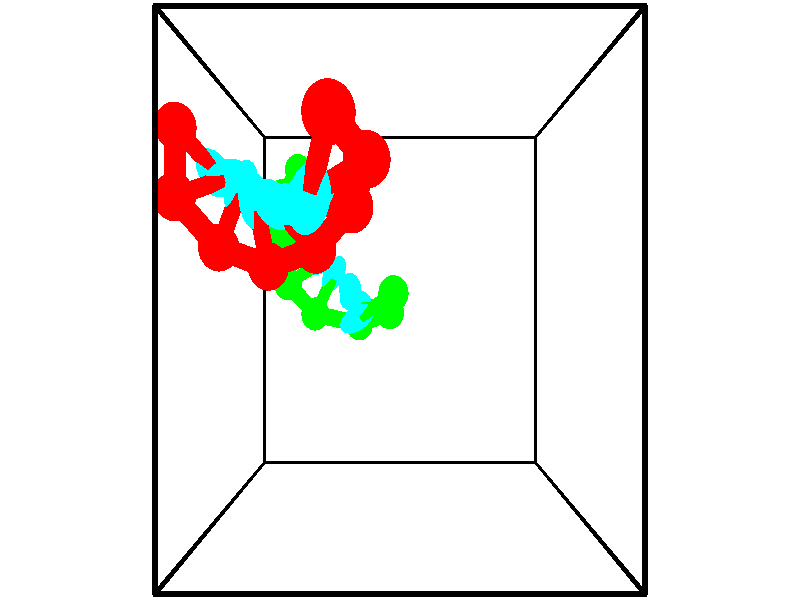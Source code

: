 // switches for output
#declare DRAW_BASES = 1; // possible values are 0, 1; only relevant for DNA ribbons
#declare DRAW_BASES_TYPE = 3; // possible values are 1, 2, 3; only relevant for DNA ribbons
#declare DRAW_FOG = 0; // set to 1 to enable fog

#include "colors.inc"

#include "transforms.inc"
background { rgb <1, 1, 1>}

#default {
   normal{
       ripples 0.25
       frequency 0.20
       turbulence 0.2
       lambda 5
   }
	finish {
		phong 0.1
		phong_size 40.
	}
}

// original window dimensions: 1024x640


// camera settings

camera {
	sky <-0, 1, 0>
	up <-0, 1, 0>
	right 1.6 * <1, 0, 0>
	location <2.5, 2.5, 11.1562>
	look_at <2.5, 2.5, 2.5>
	direction <0, 0, -8.6562>
	angle 67.0682
}


# declare cpy_camera_pos = <2.5, 2.5, 11.1562>;
# if (DRAW_FOG = 1)
fog {
	fog_type 2
	up vnormalize(cpy_camera_pos)
	color rgbt<1,1,1,0.3>
	distance 1e-5
	fog_alt 3e-3
	fog_offset 4
}
# end


// LIGHTS

# declare lum = 6;
global_settings {
	ambient_light rgb lum * <0.05, 0.05, 0.05>
	max_trace_level 15
}# declare cpy_direct_light_amount = 0.25;
light_source
{	1000 * <-1, -1, 1>,
	rgb lum * cpy_direct_light_amount
	parallel
}

light_source
{	1000 * <1, 1, -1>,
	rgb lum * cpy_direct_light_amount
	parallel
}

// strand 0

// nucleotide -1

// particle -1
sphere {
	<-0.334571, 4.329446, 3.528762> 0.250000
	pigment { color rgbt <1,0,0,0> }
	no_shadow
}
cylinder {
	<-0.138851, 4.106140, 3.260755>,  <-0.021419, 3.972157, 3.099950>, 0.100000
	pigment { color rgbt <1,0,0,0> }
	no_shadow
}
cylinder {
	<-0.138851, 4.106140, 3.260755>,  <-0.334571, 4.329446, 3.528762>, 0.100000
	pigment { color rgbt <1,0,0,0> }
	no_shadow
}

// particle -1
sphere {
	<-0.138851, 4.106140, 3.260755> 0.100000
	pigment { color rgbt <1,0,0,0> }
	no_shadow
}
sphere {
	0, 1
	scale<0.080000,0.200000,0.300000>
	matrix <0.697436, -0.210783, 0.684948,
		-0.523611, -0.802441, 0.286218,
		0.489301, -0.558265, -0.670019,
		0.007939, 3.938661, 3.059749>
	pigment { color rgbt <0,1,1,0> }
	no_shadow
}
cylinder {
	<-0.286660, 3.560092, 3.702375>,  <-0.334571, 4.329446, 3.528762>, 0.130000
	pigment { color rgbt <1,0,0,0> }
	no_shadow
}

// nucleotide -1

// particle -1
sphere {
	<-0.286660, 3.560092, 3.702375> 0.250000
	pigment { color rgbt <1,0,0,0> }
	no_shadow
}
cylinder {
	<0.019466, 3.707249, 3.491114>,  <0.203142, 3.795543, 3.364357>, 0.100000
	pigment { color rgbt <1,0,0,0> }
	no_shadow
}
cylinder {
	<0.019466, 3.707249, 3.491114>,  <-0.286660, 3.560092, 3.702375>, 0.100000
	pigment { color rgbt <1,0,0,0> }
	no_shadow
}

// particle -1
sphere {
	<0.019466, 3.707249, 3.491114> 0.100000
	pigment { color rgbt <1,0,0,0> }
	no_shadow
}
sphere {
	0, 1
	scale<0.080000,0.200000,0.300000>
	matrix <0.635925, -0.305391, 0.708756,
		0.099452, -0.878289, -0.467672,
		0.765316, 0.367892, -0.528154,
		0.249061, 3.817616, 3.332667>
	pigment { color rgbt <0,1,1,0> }
	no_shadow
}
cylinder {
	<0.209679, 3.050120, 3.522989>,  <-0.286660, 3.560092, 3.702375>, 0.130000
	pigment { color rgbt <1,0,0,0> }
	no_shadow
}

// nucleotide -1

// particle -1
sphere {
	<0.209679, 3.050120, 3.522989> 0.250000
	pigment { color rgbt <1,0,0,0> }
	no_shadow
}
cylinder {
	<0.383404, 3.405380, 3.583072>,  <0.487639, 3.618536, 3.619122>, 0.100000
	pigment { color rgbt <1,0,0,0> }
	no_shadow
}
cylinder {
	<0.383404, 3.405380, 3.583072>,  <0.209679, 3.050120, 3.522989>, 0.100000
	pigment { color rgbt <1,0,0,0> }
	no_shadow
}

// particle -1
sphere {
	<0.383404, 3.405380, 3.583072> 0.100000
	pigment { color rgbt <1,0,0,0> }
	no_shadow
}
sphere {
	0, 1
	scale<0.080000,0.200000,0.300000>
	matrix <0.579317, -0.403107, 0.708447,
		0.689756, -0.220670, -0.689595,
		0.434313, 0.888150, 0.150207,
		0.513698, 3.671825, 3.628134>
	pigment { color rgbt <0,1,1,0> }
	no_shadow
}
cylinder {
	<0.866434, 2.846282, 3.656435>,  <0.209679, 3.050120, 3.522989>, 0.130000
	pigment { color rgbt <1,0,0,0> }
	no_shadow
}

// nucleotide -1

// particle -1
sphere {
	<0.866434, 2.846282, 3.656435> 0.250000
	pigment { color rgbt <1,0,0,0> }
	no_shadow
}
cylinder {
	<0.814754, 3.204277, 3.827224>,  <0.783747, 3.419074, 3.929697>, 0.100000
	pigment { color rgbt <1,0,0,0> }
	no_shadow
}
cylinder {
	<0.814754, 3.204277, 3.827224>,  <0.866434, 2.846282, 3.656435>, 0.100000
	pigment { color rgbt <1,0,0,0> }
	no_shadow
}

// particle -1
sphere {
	<0.814754, 3.204277, 3.827224> 0.100000
	pigment { color rgbt <1,0,0,0> }
	no_shadow
}
sphere {
	0, 1
	scale<0.080000,0.200000,0.300000>
	matrix <0.558864, -0.289963, 0.776912,
		0.819133, 0.338995, -0.462713,
		-0.129200, 0.894988, 0.426971,
		0.775995, 3.472774, 3.955315>
	pigment { color rgbt <0,1,1,0> }
	no_shadow
}
cylinder {
	<1.478218, 3.014897, 3.844182>,  <0.866434, 2.846282, 3.656435>, 0.130000
	pigment { color rgbt <1,0,0,0> }
	no_shadow
}

// nucleotide -1

// particle -1
sphere {
	<1.478218, 3.014897, 3.844182> 0.250000
	pigment { color rgbt <1,0,0,0> }
	no_shadow
}
cylinder {
	<1.242317, 3.239231, 4.076615>,  <1.100777, 3.373832, 4.216075>, 0.100000
	pigment { color rgbt <1,0,0,0> }
	no_shadow
}
cylinder {
	<1.242317, 3.239231, 4.076615>,  <1.478218, 3.014897, 3.844182>, 0.100000
	pigment { color rgbt <1,0,0,0> }
	no_shadow
}

// particle -1
sphere {
	<1.242317, 3.239231, 4.076615> 0.100000
	pigment { color rgbt <1,0,0,0> }
	no_shadow
}
sphere {
	0, 1
	scale<0.080000,0.200000,0.300000>
	matrix <0.547354, -0.251470, 0.798227,
		0.593799, 0.788814, -0.158671,
		-0.589751, 0.560835, 0.581083,
		1.065392, 3.407482, 4.250940>
	pigment { color rgbt <0,1,1,0> }
	no_shadow
}
cylinder {
	<1.945669, 3.385538, 4.250685>,  <1.478218, 3.014897, 3.844182>, 0.130000
	pigment { color rgbt <1,0,0,0> }
	no_shadow
}

// nucleotide -1

// particle -1
sphere {
	<1.945669, 3.385538, 4.250685> 0.250000
	pigment { color rgbt <1,0,0,0> }
	no_shadow
}
cylinder {
	<1.586617, 3.378098, 4.426827>,  <1.371185, 3.373633, 4.532513>, 0.100000
	pigment { color rgbt <1,0,0,0> }
	no_shadow
}
cylinder {
	<1.586617, 3.378098, 4.426827>,  <1.945669, 3.385538, 4.250685>, 0.100000
	pigment { color rgbt <1,0,0,0> }
	no_shadow
}

// particle -1
sphere {
	<1.586617, 3.378098, 4.426827> 0.100000
	pigment { color rgbt <1,0,0,0> }
	no_shadow
}
sphere {
	0, 1
	scale<0.080000,0.200000,0.300000>
	matrix <0.415509, -0.368963, 0.831396,
		0.147011, 0.929258, 0.338921,
		-0.897630, -0.018600, 0.440357,
		1.317327, 3.372517, 4.558935>
	pigment { color rgbt <0,1,1,0> }
	no_shadow
}
cylinder {
	<2.151941, 3.723806, 4.848404>,  <1.945669, 3.385538, 4.250685>, 0.130000
	pigment { color rgbt <1,0,0,0> }
	no_shadow
}

// nucleotide -1

// particle -1
sphere {
	<2.151941, 3.723806, 4.848404> 0.250000
	pigment { color rgbt <1,0,0,0> }
	no_shadow
}
cylinder {
	<1.806133, 3.532040, 4.908760>,  <1.598649, 3.416980, 4.944973>, 0.100000
	pigment { color rgbt <1,0,0,0> }
	no_shadow
}
cylinder {
	<1.806133, 3.532040, 4.908760>,  <2.151941, 3.723806, 4.848404>, 0.100000
	pigment { color rgbt <1,0,0,0> }
	no_shadow
}

// particle -1
sphere {
	<1.806133, 3.532040, 4.908760> 0.100000
	pigment { color rgbt <1,0,0,0> }
	no_shadow
}
sphere {
	0, 1
	scale<0.080000,0.200000,0.300000>
	matrix <0.272480, -0.194800, 0.942235,
		-0.422329, 0.855695, 0.299040,
		-0.864519, -0.479415, 0.150890,
		1.546777, 3.388215, 4.954027>
	pigment { color rgbt <0,1,1,0> }
	no_shadow
}
cylinder {
	<1.838278, 3.950625, 5.563775>,  <2.151941, 3.723806, 4.848404>, 0.130000
	pigment { color rgbt <1,0,0,0> }
	no_shadow
}

// nucleotide -1

// particle -1
sphere {
	<1.838278, 3.950625, 5.563775> 0.250000
	pigment { color rgbt <1,0,0,0> }
	no_shadow
}
cylinder {
	<1.718918, 3.582600, 5.462234>,  <1.647302, 3.361784, 5.401310>, 0.100000
	pigment { color rgbt <1,0,0,0> }
	no_shadow
}
cylinder {
	<1.718918, 3.582600, 5.462234>,  <1.838278, 3.950625, 5.563775>, 0.100000
	pigment { color rgbt <1,0,0,0> }
	no_shadow
}

// particle -1
sphere {
	<1.718918, 3.582600, 5.462234> 0.100000
	pigment { color rgbt <1,0,0,0> }
	no_shadow
}
sphere {
	0, 1
	scale<0.080000,0.200000,0.300000>
	matrix <0.023037, -0.272834, 0.961785,
		-0.954162, 0.281150, 0.102609,
		-0.298401, -0.920063, -0.253851,
		1.629397, 3.306581, 5.386079>
	pigment { color rgbt <0,1,1,0> }
	no_shadow
}
// strand 1

// nucleotide -1

// particle -1
sphere {
	<2.391391, 2.592964, 1.158203> 0.250000
	pigment { color rgbt <0,1,0,0> }
	no_shadow
}
cylinder {
	<2.045311, 2.392502, 1.151599>,  <1.837663, 2.272225, 1.147636>, 0.100000
	pigment { color rgbt <0,1,0,0> }
	no_shadow
}
cylinder {
	<2.045311, 2.392502, 1.151599>,  <2.391391, 2.592964, 1.158203>, 0.100000
	pigment { color rgbt <0,1,0,0> }
	no_shadow
}

// particle -1
sphere {
	<2.045311, 2.392502, 1.151599> 0.100000
	pigment { color rgbt <0,1,0,0> }
	no_shadow
}
sphere {
	0, 1
	scale<0.080000,0.200000,0.300000>
	matrix <-0.281627, 0.512919, -0.810925,
		0.414866, -0.696964, -0.584917,
		-0.865201, -0.501154, -0.016509,
		1.785751, 2.242155, 1.146646>
	pigment { color rgbt <0,1,1,0> }
	no_shadow
}
cylinder {
	<2.321425, 2.318045, 0.485391>,  <2.391391, 2.592964, 1.158203>, 0.130000
	pigment { color rgbt <0,1,0,0> }
	no_shadow
}

// nucleotide -1

// particle -1
sphere {
	<2.321425, 2.318045, 0.485391> 0.250000
	pigment { color rgbt <0,1,0,0> }
	no_shadow
}
cylinder {
	<1.993729, 2.412401, 0.694465>,  <1.797111, 2.469015, 0.819909>, 0.100000
	pigment { color rgbt <0,1,0,0> }
	no_shadow
}
cylinder {
	<1.993729, 2.412401, 0.694465>,  <2.321425, 2.318045, 0.485391>, 0.100000
	pigment { color rgbt <0,1,0,0> }
	no_shadow
}

// particle -1
sphere {
	<1.993729, 2.412401, 0.694465> 0.100000
	pigment { color rgbt <0,1,0,0> }
	no_shadow
}
sphere {
	0, 1
	scale<0.080000,0.200000,0.300000>
	matrix <-0.267692, 0.648754, -0.712362,
		-0.507133, -0.723515, -0.468340,
		-0.819242, 0.235891, 0.522684,
		1.747956, 2.483169, 0.851270>
	pigment { color rgbt <0,1,1,0> }
	no_shadow
}
cylinder {
	<1.753889, 2.131138, 0.068228>,  <2.321425, 2.318045, 0.485391>, 0.130000
	pigment { color rgbt <0,1,0,0> }
	no_shadow
}

// nucleotide -1

// particle -1
sphere {
	<1.753889, 2.131138, 0.068228> 0.250000
	pigment { color rgbt <0,1,0,0> }
	no_shadow
}
cylinder {
	<1.679649, 2.428228, 0.325572>,  <1.635105, 2.606483, 0.479978>, 0.100000
	pigment { color rgbt <0,1,0,0> }
	no_shadow
}
cylinder {
	<1.679649, 2.428228, 0.325572>,  <1.753889, 2.131138, 0.068228>, 0.100000
	pigment { color rgbt <0,1,0,0> }
	no_shadow
}

// particle -1
sphere {
	<1.679649, 2.428228, 0.325572> 0.100000
	pigment { color rgbt <0,1,0,0> }
	no_shadow
}
sphere {
	0, 1
	scale<0.080000,0.200000,0.300000>
	matrix <-0.418807, 0.532497, -0.735560,
		-0.888906, -0.405963, 0.212227,
		-0.185600, 0.742726, 0.643359,
		1.623969, 2.651046, 0.518580>
	pigment { color rgbt <0,1,1,0> }
	no_shadow
}
cylinder {
	<0.965655, 2.288755, 0.219493>,  <1.753889, 2.131138, 0.068228>, 0.130000
	pigment { color rgbt <0,1,0,0> }
	no_shadow
}

// nucleotide -1

// particle -1
sphere {
	<0.965655, 2.288755, 0.219493> 0.250000
	pigment { color rgbt <0,1,0,0> }
	no_shadow
}
cylinder {
	<1.165604, 2.630665, 0.275335>,  <1.285573, 2.835811, 0.308841>, 0.100000
	pigment { color rgbt <0,1,0,0> }
	no_shadow
}
cylinder {
	<1.165604, 2.630665, 0.275335>,  <0.965655, 2.288755, 0.219493>, 0.100000
	pigment { color rgbt <0,1,0,0> }
	no_shadow
}

// particle -1
sphere {
	<1.165604, 2.630665, 0.275335> 0.100000
	pigment { color rgbt <0,1,0,0> }
	no_shadow
}
sphere {
	0, 1
	scale<0.080000,0.200000,0.300000>
	matrix <-0.504659, 0.418455, -0.755126,
		-0.703881, 0.307011, 0.640543,
		0.499871, 0.854774, 0.139607,
		1.315565, 2.887097, 0.317218>
	pigment { color rgbt <0,1,1,0> }
	no_shadow
}
cylinder {
	<0.458537, 2.748764, 0.172200>,  <0.965655, 2.288755, 0.219493>, 0.130000
	pigment { color rgbt <0,1,0,0> }
	no_shadow
}

// nucleotide -1

// particle -1
sphere {
	<0.458537, 2.748764, 0.172200> 0.250000
	pigment { color rgbt <0,1,0,0> }
	no_shadow
}
cylinder {
	<0.801270, 2.940580, 0.096430>,  <1.006909, 3.055670, 0.050969>, 0.100000
	pigment { color rgbt <0,1,0,0> }
	no_shadow
}
cylinder {
	<0.801270, 2.940580, 0.096430>,  <0.458537, 2.748764, 0.172200>, 0.100000
	pigment { color rgbt <0,1,0,0> }
	no_shadow
}

// particle -1
sphere {
	<0.801270, 2.940580, 0.096430> 0.100000
	pigment { color rgbt <0,1,0,0> }
	no_shadow
}
sphere {
	0, 1
	scale<0.080000,0.200000,0.300000>
	matrix <-0.462772, 0.553271, -0.692628,
		-0.227341, 0.681124, 0.695978,
		0.856830, 0.479542, -0.189424,
		1.058319, 3.084443, 0.039603>
	pigment { color rgbt <0,1,1,0> }
	no_shadow
}
cylinder {
	<0.248853, 3.401434, 0.254994>,  <0.458537, 2.748764, 0.172200>, 0.130000
	pigment { color rgbt <0,1,0,0> }
	no_shadow
}

// nucleotide -1

// particle -1
sphere {
	<0.248853, 3.401434, 0.254994> 0.250000
	pigment { color rgbt <0,1,0,0> }
	no_shadow
}
cylinder {
	<0.579834, 3.393169, 0.030532>,  <0.778422, 3.388211, -0.104146>, 0.100000
	pigment { color rgbt <0,1,0,0> }
	no_shadow
}
cylinder {
	<0.579834, 3.393169, 0.030532>,  <0.248853, 3.401434, 0.254994>, 0.100000
	pigment { color rgbt <0,1,0,0> }
	no_shadow
}

// particle -1
sphere {
	<0.579834, 3.393169, 0.030532> 0.100000
	pigment { color rgbt <0,1,0,0> }
	no_shadow
}
sphere {
	0, 1
	scale<0.080000,0.200000,0.300000>
	matrix <-0.446687, 0.581359, -0.680068,
		0.340285, 0.813385, 0.471818,
		0.827452, -0.020662, -0.561156,
		0.828070, 3.386971, -0.137815>
	pigment { color rgbt <0,1,1,0> }
	no_shadow
}
cylinder {
	<0.320442, 4.118019, -0.041545>,  <0.248853, 3.401434, 0.254994>, 0.130000
	pigment { color rgbt <0,1,0,0> }
	no_shadow
}

// nucleotide -1

// particle -1
sphere {
	<0.320442, 4.118019, -0.041545> 0.250000
	pigment { color rgbt <0,1,0,0> }
	no_shadow
}
cylinder {
	<0.562050, 3.883961, -0.257977>,  <0.707014, 3.743526, -0.387836>, 0.100000
	pigment { color rgbt <0,1,0,0> }
	no_shadow
}
cylinder {
	<0.562050, 3.883961, -0.257977>,  <0.320442, 4.118019, -0.041545>, 0.100000
	pigment { color rgbt <0,1,0,0> }
	no_shadow
}

// particle -1
sphere {
	<0.562050, 3.883961, -0.257977> 0.100000
	pigment { color rgbt <0,1,0,0> }
	no_shadow
}
sphere {
	0, 1
	scale<0.080000,0.200000,0.300000>
	matrix <-0.349178, 0.415987, -0.839660,
		0.716405, 0.696104, 0.046945,
		0.604019, -0.585144, -0.541079,
		0.743256, 3.708417, -0.420301>
	pigment { color rgbt <0,1,1,0> }
	no_shadow
}
cylinder {
	<0.541932, 4.583981, -0.442864>,  <0.320442, 4.118019, -0.041545>, 0.130000
	pigment { color rgbt <0,1,0,0> }
	no_shadow
}

// nucleotide -1

// particle -1
sphere {
	<0.541932, 4.583981, -0.442864> 0.250000
	pigment { color rgbt <0,1,0,0> }
	no_shadow
}
cylinder {
	<0.600319, 4.231745, -0.623199>,  <0.635351, 4.020403, -0.731401>, 0.100000
	pigment { color rgbt <0,1,0,0> }
	no_shadow
}
cylinder {
	<0.600319, 4.231745, -0.623199>,  <0.541932, 4.583981, -0.442864>, 0.100000
	pigment { color rgbt <0,1,0,0> }
	no_shadow
}

// particle -1
sphere {
	<0.600319, 4.231745, -0.623199> 0.100000
	pigment { color rgbt <0,1,0,0> }
	no_shadow
}
sphere {
	0, 1
	scale<0.080000,0.200000,0.300000>
	matrix <-0.406014, 0.362246, -0.839006,
		0.902134, 0.305515, -0.304655,
		0.145968, -0.880590, -0.450838,
		0.644109, 3.967568, -0.758451>
	pigment { color rgbt <0,1,1,0> }
	no_shadow
}
// box output
cylinder {
	<0.000000, 0.000000, 0.000000>,  <5.000000, 0.000000, 0.000000>, 0.025000
	pigment { color rgbt <0,0,0,0> }
	no_shadow
}
cylinder {
	<0.000000, 0.000000, 0.000000>,  <0.000000, 5.000000, 0.000000>, 0.025000
	pigment { color rgbt <0,0,0,0> }
	no_shadow
}
cylinder {
	<0.000000, 0.000000, 0.000000>,  <0.000000, 0.000000, 5.000000>, 0.025000
	pigment { color rgbt <0,0,0,0> }
	no_shadow
}
cylinder {
	<5.000000, 5.000000, 5.000000>,  <0.000000, 5.000000, 5.000000>, 0.025000
	pigment { color rgbt <0,0,0,0> }
	no_shadow
}
cylinder {
	<5.000000, 5.000000, 5.000000>,  <5.000000, 0.000000, 5.000000>, 0.025000
	pigment { color rgbt <0,0,0,0> }
	no_shadow
}
cylinder {
	<5.000000, 5.000000, 5.000000>,  <5.000000, 5.000000, 0.000000>, 0.025000
	pigment { color rgbt <0,0,0,0> }
	no_shadow
}
cylinder {
	<0.000000, 0.000000, 5.000000>,  <0.000000, 5.000000, 5.000000>, 0.025000
	pigment { color rgbt <0,0,0,0> }
	no_shadow
}
cylinder {
	<0.000000, 0.000000, 5.000000>,  <5.000000, 0.000000, 5.000000>, 0.025000
	pigment { color rgbt <0,0,0,0> }
	no_shadow
}
cylinder {
	<5.000000, 5.000000, 0.000000>,  <0.000000, 5.000000, 0.000000>, 0.025000
	pigment { color rgbt <0,0,0,0> }
	no_shadow
}
cylinder {
	<5.000000, 5.000000, 0.000000>,  <5.000000, 0.000000, 0.000000>, 0.025000
	pigment { color rgbt <0,0,0,0> }
	no_shadow
}
cylinder {
	<5.000000, 0.000000, 5.000000>,  <5.000000, 0.000000, 0.000000>, 0.025000
	pigment { color rgbt <0,0,0,0> }
	no_shadow
}
cylinder {
	<0.000000, 5.000000, 0.000000>,  <0.000000, 5.000000, 5.000000>, 0.025000
	pigment { color rgbt <0,0,0,0> }
	no_shadow
}
// end of box output
